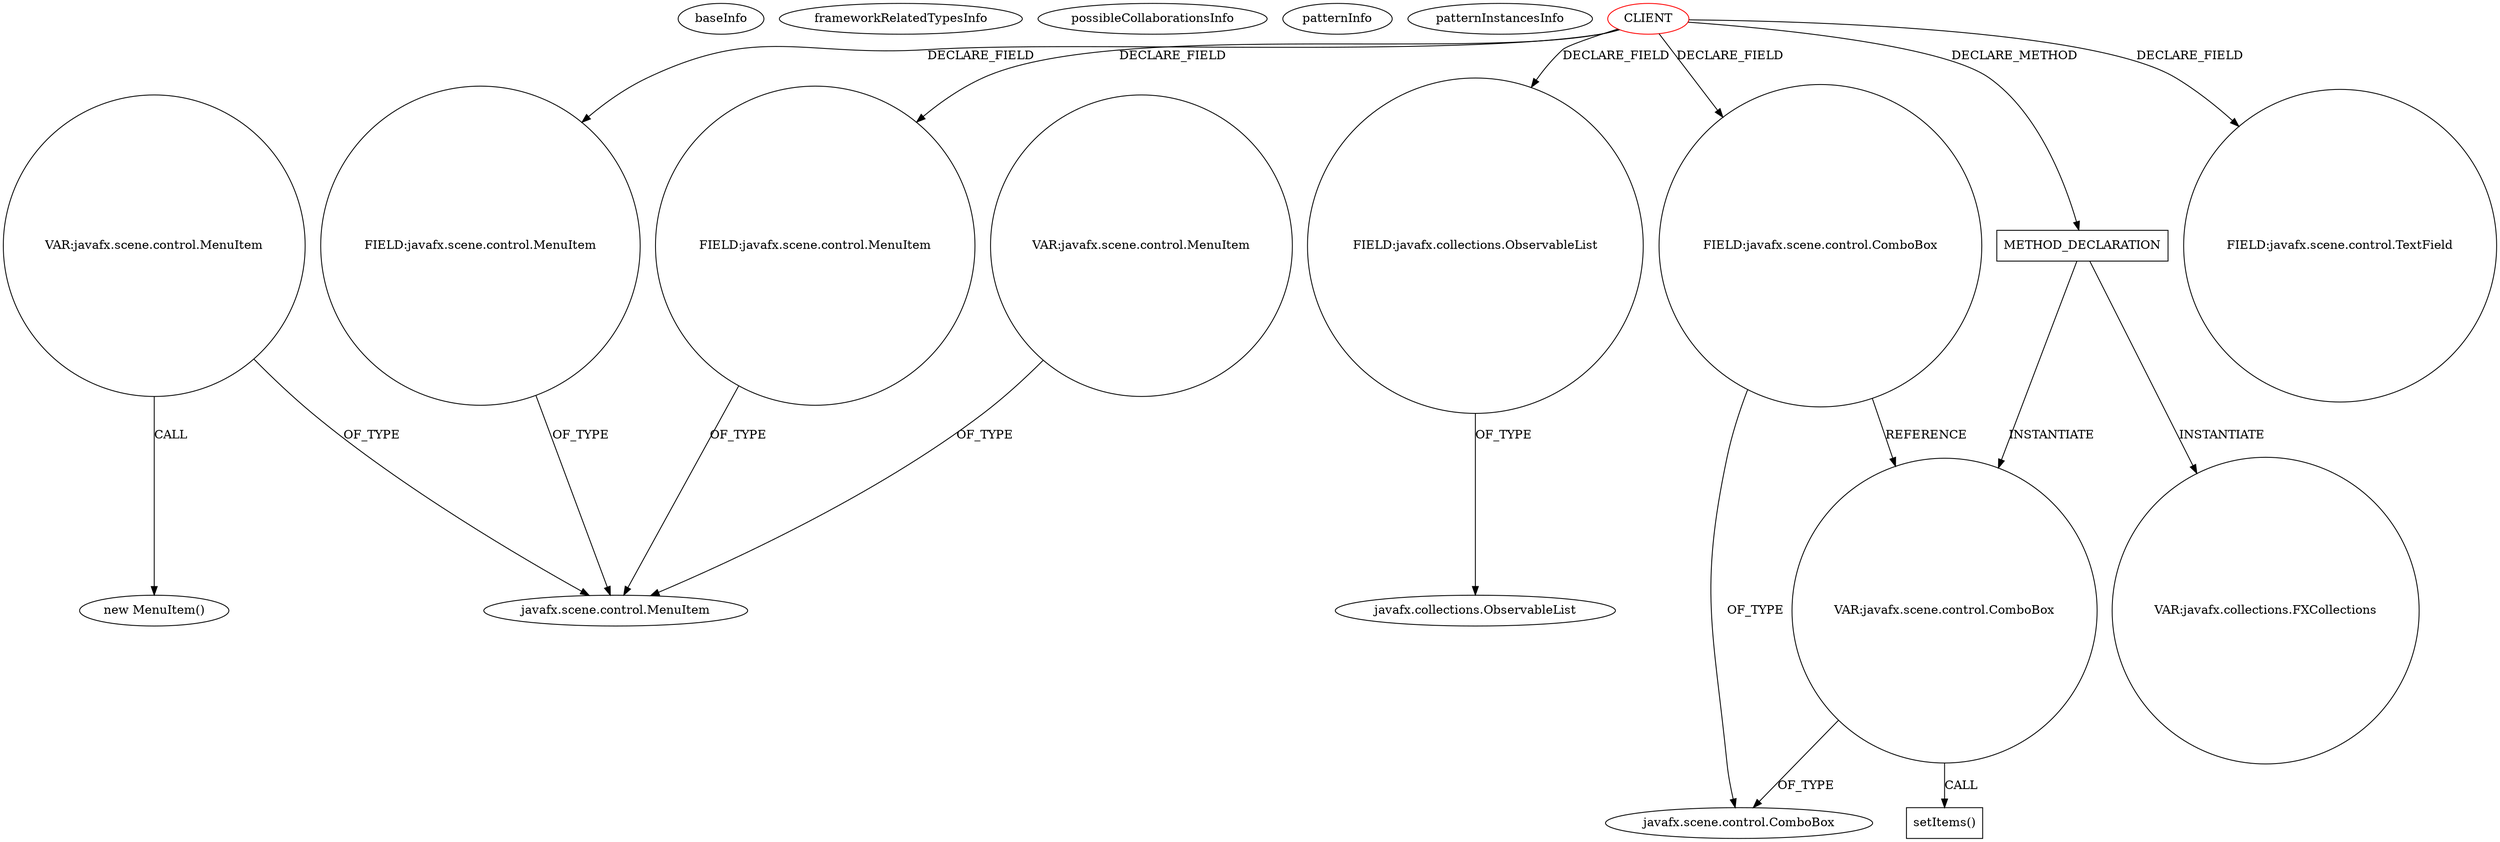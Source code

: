 digraph {
baseInfo[graphId=1160,category="pattern",isAnonymous=false,possibleRelation=false]
frameworkRelatedTypesInfo[]
possibleCollaborationsInfo[]
patternInfo[frequency=2.0,patternRootClient=0]
patternInstancesInfo[0="hock323-eventManager~/hock323-eventManager/EventManager-master/src/eventManager/controller/pokerTournament/BlindsController.java~BlindsController~2976",1="ProgrammerTony-Chemistry-Calculator~/ProgrammerTony-Chemistry-Calculator/Chemistry-Calculator-master/src/com/mdc/Calculator.java~Calculator~1099"]
77[label="new MenuItem()",vertexType="CONSTRUCTOR_CALL",isFrameworkType=false]
78[label="VAR:javafx.scene.control.MenuItem",vertexType="VARIABLE_EXPRESION",isFrameworkType=false,shape=circle]
3[label="javafx.scene.control.MenuItem",vertexType="FRAMEWORK_CLASS_TYPE",isFrameworkType=false]
2[label="FIELD:javafx.scene.control.MenuItem",vertexType="FIELD_DECLARATION",isFrameworkType=false,shape=circle]
8[label="FIELD:javafx.scene.control.MenuItem",vertexType="FIELD_DECLARATION",isFrameworkType=false,shape=circle]
0[label="CLIENT",vertexType="ROOT_CLIENT_CLASS_DECLARATION",isFrameworkType=false,color=red]
14[label="FIELD:javafx.collections.ObservableList",vertexType="FIELD_DECLARATION",isFrameworkType=false,shape=circle]
15[label="javafx.collections.ObservableList",vertexType="FRAMEWORK_INTERFACE_TYPE",isFrameworkType=false]
10[label="FIELD:javafx.scene.control.ComboBox",vertexType="FIELD_DECLARATION",isFrameworkType=false,shape=circle]
290[label="VAR:javafx.scene.control.ComboBox",vertexType="VARIABLE_EXPRESION",isFrameworkType=false,shape=circle]
291[label="setItems()",vertexType="INSIDE_CALL",isFrameworkType=false,shape=box]
147[label="METHOD_DECLARATION",vertexType="CLIENT_METHOD_DECLARATION",isFrameworkType=false,shape=box]
166[label="VAR:javafx.collections.FXCollections",vertexType="VARIABLE_EXPRESION",isFrameworkType=false,shape=circle]
81[label="VAR:javafx.scene.control.MenuItem",vertexType="VARIABLE_EXPRESION",isFrameworkType=false,shape=circle]
5[label="javafx.scene.control.ComboBox",vertexType="FRAMEWORK_CLASS_TYPE",isFrameworkType=false]
12[label="FIELD:javafx.scene.control.TextField",vertexType="FIELD_DECLARATION",isFrameworkType=false,shape=circle]
290->291[label="CALL"]
78->77[label="CALL"]
8->3[label="OF_TYPE"]
0->2[label="DECLARE_FIELD"]
0->147[label="DECLARE_METHOD"]
2->3[label="OF_TYPE"]
147->166[label="INSTANTIATE"]
0->8[label="DECLARE_FIELD"]
10->5[label="OF_TYPE"]
10->290[label="REFERENCE"]
147->290[label="INSTANTIATE"]
81->3[label="OF_TYPE"]
0->14[label="DECLARE_FIELD"]
290->5[label="OF_TYPE"]
14->15[label="OF_TYPE"]
0->12[label="DECLARE_FIELD"]
78->3[label="OF_TYPE"]
0->10[label="DECLARE_FIELD"]
}
